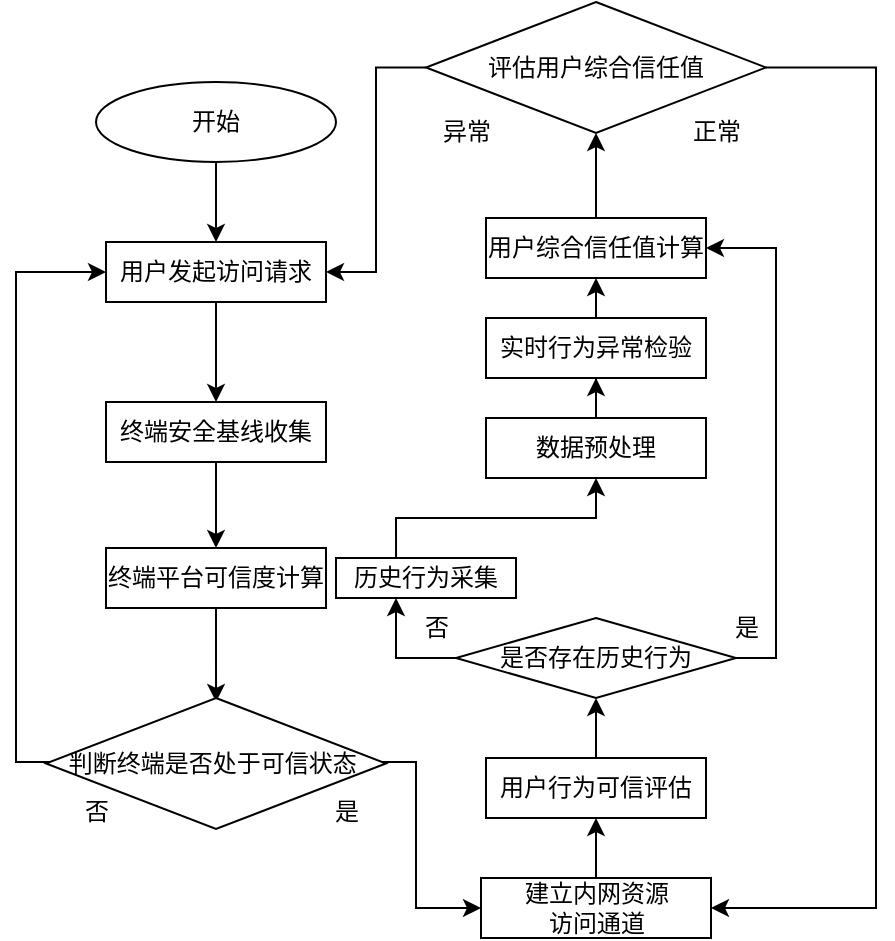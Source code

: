 <mxfile version="24.2.2" type="github">
  <diagram name="第 1 页" id="NWMO6BMZdNA0H22S7Hdg">
    <mxGraphModel dx="1136" dy="578" grid="1" gridSize="10" guides="1" tooltips="1" connect="1" arrows="1" fold="1" page="1" pageScale="1" pageWidth="827" pageHeight="1169" math="0" shadow="0">
      <root>
        <mxCell id="0" />
        <mxCell id="1" parent="0" />
        <mxCell id="jyAmwKNWed4hoShEBS9S-3" value="" style="edgeStyle=orthogonalEdgeStyle;rounded=0;orthogonalLoop=1;jettySize=auto;html=1;" parent="1" source="jyAmwKNWed4hoShEBS9S-1" target="jyAmwKNWed4hoShEBS9S-2" edge="1">
          <mxGeometry relative="1" as="geometry" />
        </mxCell>
        <mxCell id="jyAmwKNWed4hoShEBS9S-1" value="开始" style="ellipse;whiteSpace=wrap;html=1;" parent="1" vertex="1">
          <mxGeometry x="150" y="170" width="120" height="40" as="geometry" />
        </mxCell>
        <mxCell id="BA79-QyZCKSSnzGg8HBD-1" value="" style="edgeStyle=orthogonalEdgeStyle;rounded=0;orthogonalLoop=1;jettySize=auto;html=1;" edge="1" parent="1" source="jyAmwKNWed4hoShEBS9S-2" target="jyAmwKNWed4hoShEBS9S-6">
          <mxGeometry relative="1" as="geometry" />
        </mxCell>
        <mxCell id="jyAmwKNWed4hoShEBS9S-2" value="用户发起访问请求" style="rounded=0;whiteSpace=wrap;html=1;" parent="1" vertex="1">
          <mxGeometry x="155" y="250" width="110" height="30" as="geometry" />
        </mxCell>
        <mxCell id="jyAmwKNWed4hoShEBS9S-9" value="" style="edgeStyle=orthogonalEdgeStyle;rounded=0;orthogonalLoop=1;jettySize=auto;html=1;" parent="1" source="jyAmwKNWed4hoShEBS9S-6" target="jyAmwKNWed4hoShEBS9S-8" edge="1">
          <mxGeometry relative="1" as="geometry" />
        </mxCell>
        <mxCell id="jyAmwKNWed4hoShEBS9S-6" value="终端安全基线收集" style="rounded=0;whiteSpace=wrap;html=1;" parent="1" vertex="1">
          <mxGeometry x="155" y="330" width="110" height="30" as="geometry" />
        </mxCell>
        <mxCell id="jyAmwKNWed4hoShEBS9S-11" value="" style="edgeStyle=orthogonalEdgeStyle;rounded=0;orthogonalLoop=1;jettySize=auto;html=1;" parent="1" source="jyAmwKNWed4hoShEBS9S-8" edge="1">
          <mxGeometry relative="1" as="geometry">
            <mxPoint x="210.029" y="480" as="targetPoint" />
          </mxGeometry>
        </mxCell>
        <mxCell id="jyAmwKNWed4hoShEBS9S-8" value="终端平台可信度计算" style="rounded=0;whiteSpace=wrap;html=1;" parent="1" vertex="1">
          <mxGeometry x="155" y="403" width="110" height="30" as="geometry" />
        </mxCell>
        <mxCell id="BA79-QyZCKSSnzGg8HBD-6" style="edgeStyle=orthogonalEdgeStyle;rounded=0;orthogonalLoop=1;jettySize=auto;html=1;entryX=0;entryY=0.5;entryDx=0;entryDy=0;exitX=0.029;exitY=0.489;exitDx=0;exitDy=0;exitPerimeter=0;" edge="1" parent="1" source="BA79-QyZCKSSnzGg8HBD-7" target="jyAmwKNWed4hoShEBS9S-2">
          <mxGeometry relative="1" as="geometry">
            <mxPoint x="140" y="510" as="sourcePoint" />
            <Array as="points">
              <mxPoint x="110" y="510" />
              <mxPoint x="110" y="265" />
            </Array>
          </mxGeometry>
        </mxCell>
        <mxCell id="jyAmwKNWed4hoShEBS9S-15" value="否" style="text;html=1;align=center;verticalAlign=middle;resizable=0;points=[];autosize=1;strokeColor=none;fillColor=none;" parent="1" vertex="1">
          <mxGeometry x="130" y="520" width="40" height="30" as="geometry" />
        </mxCell>
        <mxCell id="jyAmwKNWed4hoShEBS9S-24" value="" style="edgeStyle=orthogonalEdgeStyle;rounded=0;orthogonalLoop=1;jettySize=auto;html=1;" parent="1" source="jyAmwKNWed4hoShEBS9S-17" target="jyAmwKNWed4hoShEBS9S-22" edge="1">
          <mxGeometry relative="1" as="geometry" />
        </mxCell>
        <mxCell id="jyAmwKNWed4hoShEBS9S-17" value="用户行为可信评估" style="rounded=0;whiteSpace=wrap;html=1;" parent="1" vertex="1">
          <mxGeometry x="345" y="508" width="110" height="30" as="geometry" />
        </mxCell>
        <mxCell id="jyAmwKNWed4hoShEBS9S-19" value="是" style="text;html=1;align=center;verticalAlign=middle;resizable=0;points=[];autosize=1;strokeColor=none;fillColor=none;" parent="1" vertex="1">
          <mxGeometry x="255" y="520" width="40" height="30" as="geometry" />
        </mxCell>
        <mxCell id="jyAmwKNWed4hoShEBS9S-40" style="edgeStyle=orthogonalEdgeStyle;rounded=0;orthogonalLoop=1;jettySize=auto;html=1;entryX=0.5;entryY=1;entryDx=0;entryDy=0;exitX=0;exitY=0.5;exitDx=0;exitDy=0;" parent="1" source="jyAmwKNWed4hoShEBS9S-22" edge="1">
          <mxGeometry relative="1" as="geometry">
            <mxPoint x="300" y="428" as="targetPoint" />
            <Array as="points">
              <mxPoint x="300" y="458" />
            </Array>
          </mxGeometry>
        </mxCell>
        <mxCell id="jyAmwKNWed4hoShEBS9S-67" style="edgeStyle=orthogonalEdgeStyle;rounded=0;orthogonalLoop=1;jettySize=auto;html=1;entryX=1;entryY=0.5;entryDx=0;entryDy=0;exitX=1;exitY=0.5;exitDx=0;exitDy=0;" parent="1" source="jyAmwKNWed4hoShEBS9S-22" target="jyAmwKNWed4hoShEBS9S-35" edge="1">
          <mxGeometry relative="1" as="geometry">
            <mxPoint x="502.5" y="428.0" as="targetPoint" />
          </mxGeometry>
        </mxCell>
        <mxCell id="jyAmwKNWed4hoShEBS9S-22" value="是否存在历史行为" style="rhombus;whiteSpace=wrap;html=1;" parent="1" vertex="1">
          <mxGeometry x="330" y="438" width="140" height="40" as="geometry" />
        </mxCell>
        <mxCell id="jyAmwKNWed4hoShEBS9S-43" style="edgeStyle=orthogonalEdgeStyle;rounded=0;orthogonalLoop=1;jettySize=auto;html=1;entryX=0.5;entryY=1;entryDx=0;entryDy=0;" parent="1" target="jyAmwKNWed4hoShEBS9S-29" edge="1">
          <mxGeometry relative="1" as="geometry">
            <mxPoint x="300.029" y="408" as="sourcePoint" />
            <Array as="points">
              <mxPoint x="300" y="388" />
              <mxPoint x="400" y="388" />
            </Array>
          </mxGeometry>
        </mxCell>
        <mxCell id="jyAmwKNWed4hoShEBS9S-25" value="历史行为采集" style="rounded=0;whiteSpace=wrap;html=1;" parent="1" vertex="1">
          <mxGeometry x="270" y="408" width="90" height="20" as="geometry" />
        </mxCell>
        <mxCell id="jyAmwKNWed4hoShEBS9S-47" style="edgeStyle=orthogonalEdgeStyle;rounded=0;orthogonalLoop=1;jettySize=auto;html=1;entryX=0.5;entryY=1;entryDx=0;entryDy=0;" parent="1" source="jyAmwKNWed4hoShEBS9S-29" target="jyAmwKNWed4hoShEBS9S-33" edge="1">
          <mxGeometry relative="1" as="geometry" />
        </mxCell>
        <mxCell id="jyAmwKNWed4hoShEBS9S-29" value="数据预处理" style="rounded=0;whiteSpace=wrap;html=1;" parent="1" vertex="1">
          <mxGeometry x="345" y="338" width="110" height="30" as="geometry" />
        </mxCell>
        <mxCell id="jyAmwKNWed4hoShEBS9S-48" style="edgeStyle=orthogonalEdgeStyle;rounded=0;orthogonalLoop=1;jettySize=auto;html=1;exitX=0.5;exitY=0;exitDx=0;exitDy=0;entryX=0.5;entryY=1;entryDx=0;entryDy=0;" parent="1" source="jyAmwKNWed4hoShEBS9S-33" target="jyAmwKNWed4hoShEBS9S-35" edge="1">
          <mxGeometry relative="1" as="geometry" />
        </mxCell>
        <mxCell id="jyAmwKNWed4hoShEBS9S-33" value="实时行为异常检验" style="rounded=0;whiteSpace=wrap;html=1;" parent="1" vertex="1">
          <mxGeometry x="345" y="288" width="110" height="30" as="geometry" />
        </mxCell>
        <mxCell id="jyAmwKNWed4hoShEBS9S-50" value="" style="edgeStyle=orthogonalEdgeStyle;rounded=0;orthogonalLoop=1;jettySize=auto;html=1;" parent="1" source="jyAmwKNWed4hoShEBS9S-35" target="jyAmwKNWed4hoShEBS9S-49" edge="1">
          <mxGeometry relative="1" as="geometry" />
        </mxCell>
        <mxCell id="jyAmwKNWed4hoShEBS9S-35" value="用户综合信任值计算" style="rounded=0;whiteSpace=wrap;html=1;" parent="1" vertex="1">
          <mxGeometry x="345" y="238" width="110" height="30" as="geometry" />
        </mxCell>
        <mxCell id="jyAmwKNWed4hoShEBS9S-51" style="edgeStyle=orthogonalEdgeStyle;rounded=0;orthogonalLoop=1;jettySize=auto;html=1;entryX=1;entryY=0.5;entryDx=0;entryDy=0;" parent="1" source="jyAmwKNWed4hoShEBS9S-49" target="jyAmwKNWed4hoShEBS9S-2" edge="1">
          <mxGeometry relative="1" as="geometry" />
        </mxCell>
        <mxCell id="BA79-QyZCKSSnzGg8HBD-5" style="edgeStyle=orthogonalEdgeStyle;rounded=0;orthogonalLoop=1;jettySize=auto;html=1;entryX=1;entryY=0.5;entryDx=0;entryDy=0;" edge="1" parent="1" source="jyAmwKNWed4hoShEBS9S-49" target="jyAmwKNWed4hoShEBS9S-57">
          <mxGeometry relative="1" as="geometry">
            <mxPoint x="570" y="530" as="targetPoint" />
            <Array as="points">
              <mxPoint x="540" y="163" />
              <mxPoint x="540" y="583" />
            </Array>
          </mxGeometry>
        </mxCell>
        <mxCell id="jyAmwKNWed4hoShEBS9S-49" value="评估用户综合信任值" style="rhombus;whiteSpace=wrap;html=1;rounded=0;" parent="1" vertex="1">
          <mxGeometry x="315" y="130" width="170" height="65.5" as="geometry" />
        </mxCell>
        <mxCell id="jyAmwKNWed4hoShEBS9S-53" value="异常" style="text;html=1;align=center;verticalAlign=middle;resizable=0;points=[];autosize=1;strokeColor=none;fillColor=none;" parent="1" vertex="1">
          <mxGeometry x="310" y="180" width="50" height="30" as="geometry" />
        </mxCell>
        <mxCell id="jyAmwKNWed4hoShEBS9S-54" value="正常" style="text;html=1;align=center;verticalAlign=middle;resizable=0;points=[];autosize=1;strokeColor=none;fillColor=none;" parent="1" vertex="1">
          <mxGeometry x="435" y="180" width="50" height="30" as="geometry" />
        </mxCell>
        <mxCell id="jyAmwKNWed4hoShEBS9S-62" style="edgeStyle=orthogonalEdgeStyle;rounded=0;orthogonalLoop=1;jettySize=auto;html=1;" parent="1" source="jyAmwKNWed4hoShEBS9S-57" target="jyAmwKNWed4hoShEBS9S-17" edge="1">
          <mxGeometry relative="1" as="geometry" />
        </mxCell>
        <mxCell id="jyAmwKNWed4hoShEBS9S-57" value="建立内网资源&lt;br&gt;访问通道" style="rounded=0;whiteSpace=wrap;html=1;" parent="1" vertex="1">
          <mxGeometry x="342.5" y="568" width="115" height="30" as="geometry" />
        </mxCell>
        <mxCell id="jyAmwKNWed4hoShEBS9S-60" value="" style="endArrow=classic;html=1;rounded=0;exitX=1;exitY=0.5;exitDx=0;exitDy=0;entryX=0;entryY=0.5;entryDx=0;entryDy=0;" parent="1" target="jyAmwKNWed4hoShEBS9S-57" edge="1">
          <mxGeometry width="50" height="50" relative="1" as="geometry">
            <mxPoint x="280" y="510" as="sourcePoint" />
            <mxPoint y="430" as="targetPoint" />
            <Array as="points">
              <mxPoint x="310" y="510" />
              <mxPoint x="310" y="583" />
            </Array>
          </mxGeometry>
        </mxCell>
        <mxCell id="BA79-QyZCKSSnzGg8HBD-2" value="是" style="text;html=1;align=center;verticalAlign=middle;resizable=0;points=[];autosize=1;strokeColor=none;fillColor=none;" vertex="1" parent="1">
          <mxGeometry x="455" y="428" width="40" height="30" as="geometry" />
        </mxCell>
        <mxCell id="BA79-QyZCKSSnzGg8HBD-3" value="否" style="text;html=1;align=center;verticalAlign=middle;resizable=0;points=[];autosize=1;strokeColor=none;fillColor=none;" vertex="1" parent="1">
          <mxGeometry x="300" y="428" width="40" height="30" as="geometry" />
        </mxCell>
        <mxCell id="BA79-QyZCKSSnzGg8HBD-7" value="判断终端是否处于可信状态&amp;nbsp;" style="rhombus;whiteSpace=wrap;html=1;rounded=0;" vertex="1" parent="1">
          <mxGeometry x="125" y="478" width="170" height="65.5" as="geometry" />
        </mxCell>
      </root>
    </mxGraphModel>
  </diagram>
</mxfile>
